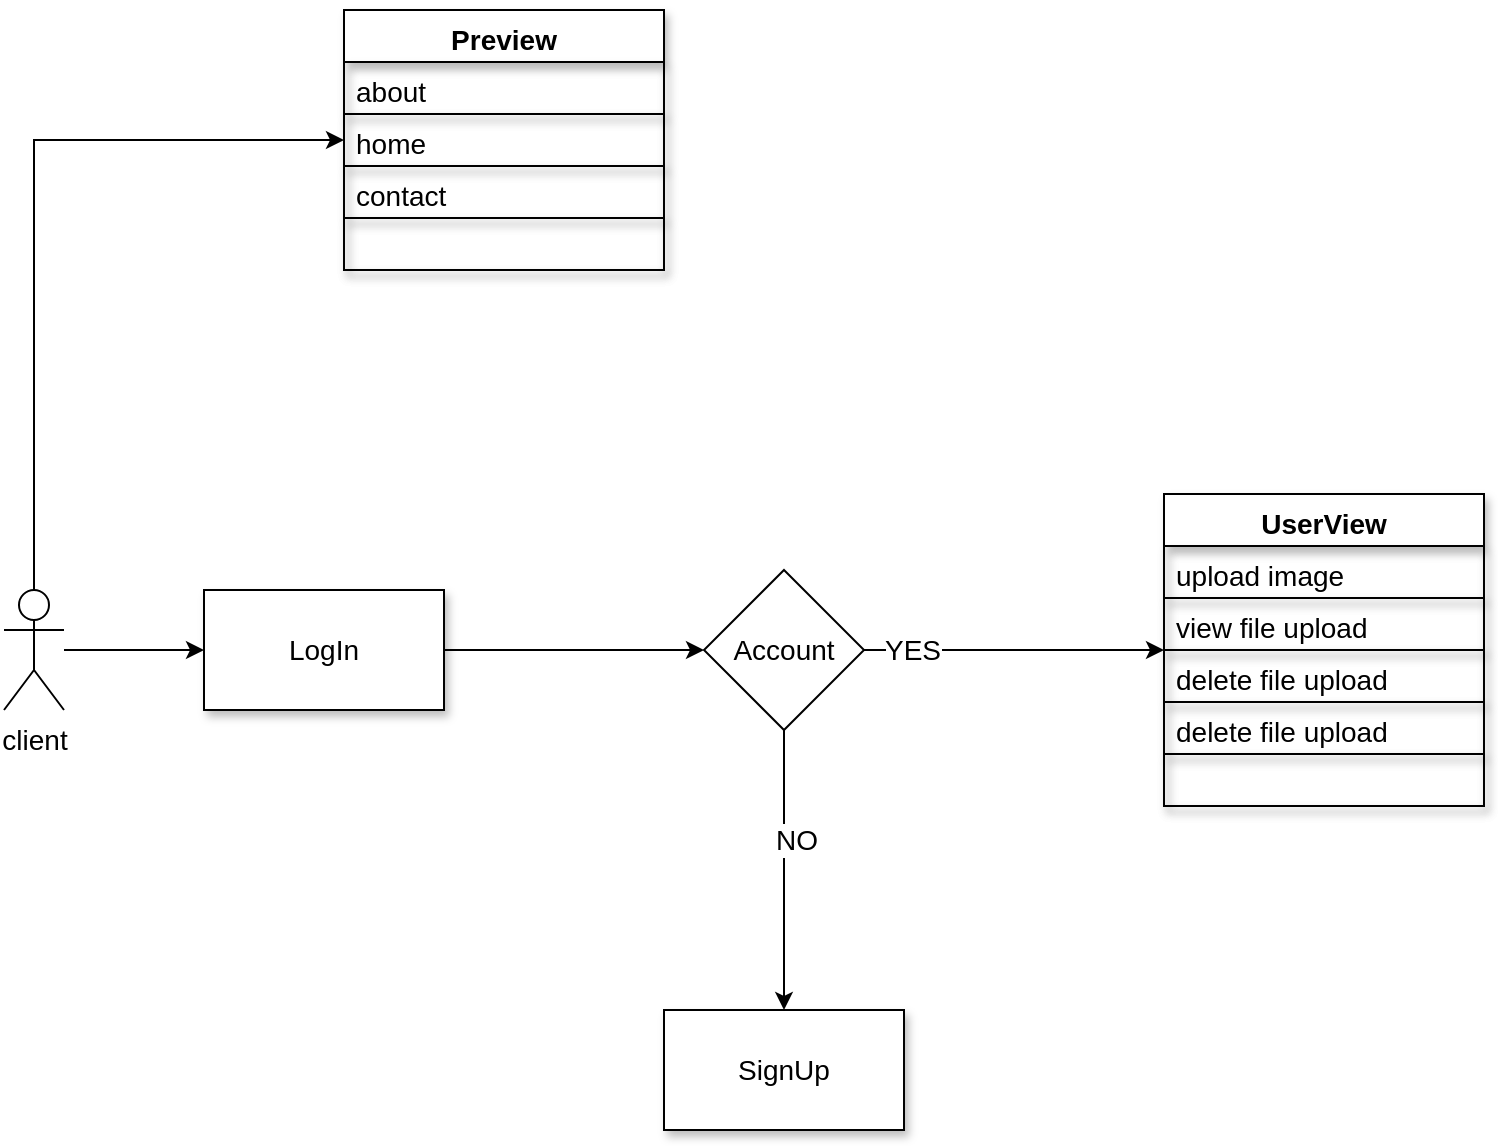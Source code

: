 <mxfile version="17.4.2" type="device"><diagram id="i3PGk-OYSnOLWrc5zKpV" name="Page-1"><mxGraphModel dx="936" dy="3998" grid="1" gridSize="10" guides="1" tooltips="1" connect="1" arrows="1" fold="1" page="1" pageScale="1" pageWidth="2339" pageHeight="3300" math="0" shadow="0"><root><mxCell id="0"/><mxCell id="1" parent="0"/><mxCell id="Qdfj6W78Tq-LsiPAal7Y-8" style="edgeStyle=orthogonalEdgeStyle;rounded=0;orthogonalLoop=1;jettySize=auto;html=1;fontSize=14;" edge="1" parent="1" source="Qdfj6W78Tq-LsiPAal7Y-3" target="Qdfj6W78Tq-LsiPAal7Y-40"><mxGeometry relative="1" as="geometry"/></mxCell><mxCell id="Qdfj6W78Tq-LsiPAal7Y-37" style="edgeStyle=orthogonalEdgeStyle;rounded=0;orthogonalLoop=1;jettySize=auto;html=1;entryX=0;entryY=0.5;entryDx=0;entryDy=0;fontSize=14;" edge="1" parent="1" source="Qdfj6W78Tq-LsiPAal7Y-3" target="Qdfj6W78Tq-LsiPAal7Y-30"><mxGeometry relative="1" as="geometry"/></mxCell><mxCell id="Qdfj6W78Tq-LsiPAal7Y-3" value="&lt;font style=&quot;font-size: 14px&quot;&gt;client&lt;/font&gt;" style="shape=umlActor;verticalLabelPosition=bottom;verticalAlign=top;html=1;outlineConnect=0;" vertex="1" parent="1"><mxGeometry x="390" y="-320" width="30" height="60" as="geometry"/></mxCell><mxCell id="Qdfj6W78Tq-LsiPAal7Y-9" style="edgeStyle=orthogonalEdgeStyle;rounded=0;orthogonalLoop=1;jettySize=auto;html=1;fontSize=14;" edge="1" parent="1" source="Qdfj6W78Tq-LsiPAal7Y-7" target="Qdfj6W78Tq-LsiPAal7Y-32"><mxGeometry relative="1" as="geometry"><mxPoint x="820" y="-290" as="targetPoint"/></mxGeometry></mxCell><mxCell id="Qdfj6W78Tq-LsiPAal7Y-14" value="YES" style="edgeLabel;html=1;align=center;verticalAlign=middle;resizable=0;points=[];fontSize=14;" vertex="1" connectable="0" parent="Qdfj6W78Tq-LsiPAal7Y-9"><mxGeometry x="-0.685" relative="1" as="geometry"><mxPoint as="offset"/></mxGeometry></mxCell><mxCell id="Qdfj6W78Tq-LsiPAal7Y-39" style="edgeStyle=orthogonalEdgeStyle;rounded=0;orthogonalLoop=1;jettySize=auto;html=1;fontSize=14;" edge="1" parent="1" source="Qdfj6W78Tq-LsiPAal7Y-7" target="Qdfj6W78Tq-LsiPAal7Y-38"><mxGeometry relative="1" as="geometry"/></mxCell><mxCell id="Qdfj6W78Tq-LsiPAal7Y-42" value="NO" style="edgeLabel;html=1;align=center;verticalAlign=middle;resizable=0;points=[];fontSize=14;" vertex="1" connectable="0" parent="Qdfj6W78Tq-LsiPAal7Y-39"><mxGeometry x="-0.224" y="6" relative="1" as="geometry"><mxPoint as="offset"/></mxGeometry></mxCell><mxCell id="Qdfj6W78Tq-LsiPAal7Y-7" value="Account" style="rhombus;whiteSpace=wrap;html=1;fontSize=14;" vertex="1" parent="1"><mxGeometry x="740" y="-330" width="80" height="80" as="geometry"/></mxCell><mxCell id="Qdfj6W78Tq-LsiPAal7Y-22" value="Preview" style="swimlane;fontStyle=1;align=center;verticalAlign=top;childLayout=stackLayout;horizontal=1;startSize=26;horizontalStack=0;resizeParent=1;resizeParentMax=0;resizeLast=0;collapsible=1;marginBottom=0;shadow=1;sketch=0;fontSize=14;gradientColor=none;" vertex="1" parent="1"><mxGeometry x="560" y="-610" width="160" height="130" as="geometry"/></mxCell><mxCell id="Qdfj6W78Tq-LsiPAal7Y-26" value="about " style="text;strokeColor=default;fillColor=none;align=left;verticalAlign=top;spacingLeft=4;spacingRight=4;overflow=hidden;rotatable=0;points=[[0,0.5],[1,0.5]];portConstraint=eastwest;shadow=1;sketch=0;fontSize=14;" vertex="1" parent="Qdfj6W78Tq-LsiPAal7Y-22"><mxGeometry y="26" width="160" height="26" as="geometry"/></mxCell><mxCell id="Qdfj6W78Tq-LsiPAal7Y-30" value="home" style="text;strokeColor=default;fillColor=none;align=left;verticalAlign=top;spacingLeft=4;spacingRight=4;overflow=hidden;rotatable=0;points=[[0,0.5],[1,0.5]];portConstraint=eastwest;shadow=1;sketch=0;fontSize=14;" vertex="1" parent="Qdfj6W78Tq-LsiPAal7Y-22"><mxGeometry y="52" width="160" height="26" as="geometry"/></mxCell><mxCell id="Qdfj6W78Tq-LsiPAal7Y-25" value="contact" style="text;strokeColor=default;fillColor=none;align=left;verticalAlign=top;spacingLeft=4;spacingRight=4;overflow=hidden;rotatable=0;points=[[0,0.5],[1,0.5]];portConstraint=eastwest;shadow=1;sketch=0;fontSize=14;" vertex="1" parent="Qdfj6W78Tq-LsiPAal7Y-22"><mxGeometry y="78" width="160" height="26" as="geometry"/></mxCell><mxCell id="Qdfj6W78Tq-LsiPAal7Y-31" value="" style="text;strokeColor=default;fillColor=none;align=left;verticalAlign=top;spacingLeft=4;spacingRight=4;overflow=hidden;rotatable=0;points=[[0,0.5],[1,0.5]];portConstraint=eastwest;shadow=1;sketch=0;fontSize=14;" vertex="1" parent="Qdfj6W78Tq-LsiPAal7Y-22"><mxGeometry y="104" width="160" height="26" as="geometry"/></mxCell><mxCell id="Qdfj6W78Tq-LsiPAal7Y-32" value="UserView&#10;" style="swimlane;fontStyle=1;align=center;verticalAlign=top;childLayout=stackLayout;horizontal=1;startSize=26;horizontalStack=0;resizeParent=1;resizeParentMax=0;resizeLast=0;collapsible=1;marginBottom=0;shadow=1;sketch=0;fontSize=14;gradientColor=none;" vertex="1" parent="1"><mxGeometry x="970" y="-368" width="160" height="156" as="geometry"/></mxCell><mxCell id="Qdfj6W78Tq-LsiPAal7Y-33" value="upload image" style="text;strokeColor=default;fillColor=none;align=left;verticalAlign=top;spacingLeft=4;spacingRight=4;overflow=hidden;rotatable=0;points=[[0,0.5],[1,0.5]];portConstraint=eastwest;shadow=1;sketch=0;fontSize=14;" vertex="1" parent="Qdfj6W78Tq-LsiPAal7Y-32"><mxGeometry y="26" width="160" height="26" as="geometry"/></mxCell><mxCell id="Qdfj6W78Tq-LsiPAal7Y-34" value="view file upload" style="text;strokeColor=default;fillColor=none;align=left;verticalAlign=top;spacingLeft=4;spacingRight=4;overflow=hidden;rotatable=0;points=[[0,0.5],[1,0.5]];portConstraint=eastwest;shadow=1;sketch=0;fontSize=14;" vertex="1" parent="Qdfj6W78Tq-LsiPAal7Y-32"><mxGeometry y="52" width="160" height="26" as="geometry"/></mxCell><mxCell id="Qdfj6W78Tq-LsiPAal7Y-43" value="delete file upload" style="text;strokeColor=default;fillColor=none;align=left;verticalAlign=top;spacingLeft=4;spacingRight=4;overflow=hidden;rotatable=0;points=[[0,0.5],[1,0.5]];portConstraint=eastwest;shadow=1;sketch=0;fontSize=14;" vertex="1" parent="Qdfj6W78Tq-LsiPAal7Y-32"><mxGeometry y="78" width="160" height="26" as="geometry"/></mxCell><mxCell id="Qdfj6W78Tq-LsiPAal7Y-44" value="delete file upload" style="text;strokeColor=default;fillColor=none;align=left;verticalAlign=top;spacingLeft=4;spacingRight=4;overflow=hidden;rotatable=0;points=[[0,0.5],[1,0.5]];portConstraint=eastwest;shadow=1;sketch=0;fontSize=14;" vertex="1" parent="Qdfj6W78Tq-LsiPAal7Y-32"><mxGeometry y="104" width="160" height="26" as="geometry"/></mxCell><mxCell id="Qdfj6W78Tq-LsiPAal7Y-36" value="" style="text;strokeColor=default;fillColor=none;align=left;verticalAlign=top;spacingLeft=4;spacingRight=4;overflow=hidden;rotatable=0;points=[[0,0.5],[1,0.5]];portConstraint=eastwest;shadow=1;sketch=0;fontSize=14;" vertex="1" parent="Qdfj6W78Tq-LsiPAal7Y-32"><mxGeometry y="130" width="160" height="26" as="geometry"/></mxCell><mxCell id="Qdfj6W78Tq-LsiPAal7Y-38" value="SignUp" style="rounded=0;whiteSpace=wrap;html=1;shadow=1;sketch=0;fontSize=14;strokeColor=default;gradientColor=none;" vertex="1" parent="1"><mxGeometry x="720" y="-110" width="120" height="60" as="geometry"/></mxCell><mxCell id="Qdfj6W78Tq-LsiPAal7Y-41" style="edgeStyle=orthogonalEdgeStyle;rounded=0;orthogonalLoop=1;jettySize=auto;html=1;fontSize=14;" edge="1" parent="1" source="Qdfj6W78Tq-LsiPAal7Y-40" target="Qdfj6W78Tq-LsiPAal7Y-7"><mxGeometry relative="1" as="geometry"/></mxCell><mxCell id="Qdfj6W78Tq-LsiPAal7Y-40" value="LogIn" style="rounded=0;whiteSpace=wrap;html=1;shadow=1;sketch=0;fontSize=14;strokeColor=default;gradientColor=none;" vertex="1" parent="1"><mxGeometry x="490" y="-320" width="120" height="60" as="geometry"/></mxCell></root></mxGraphModel></diagram></mxfile>